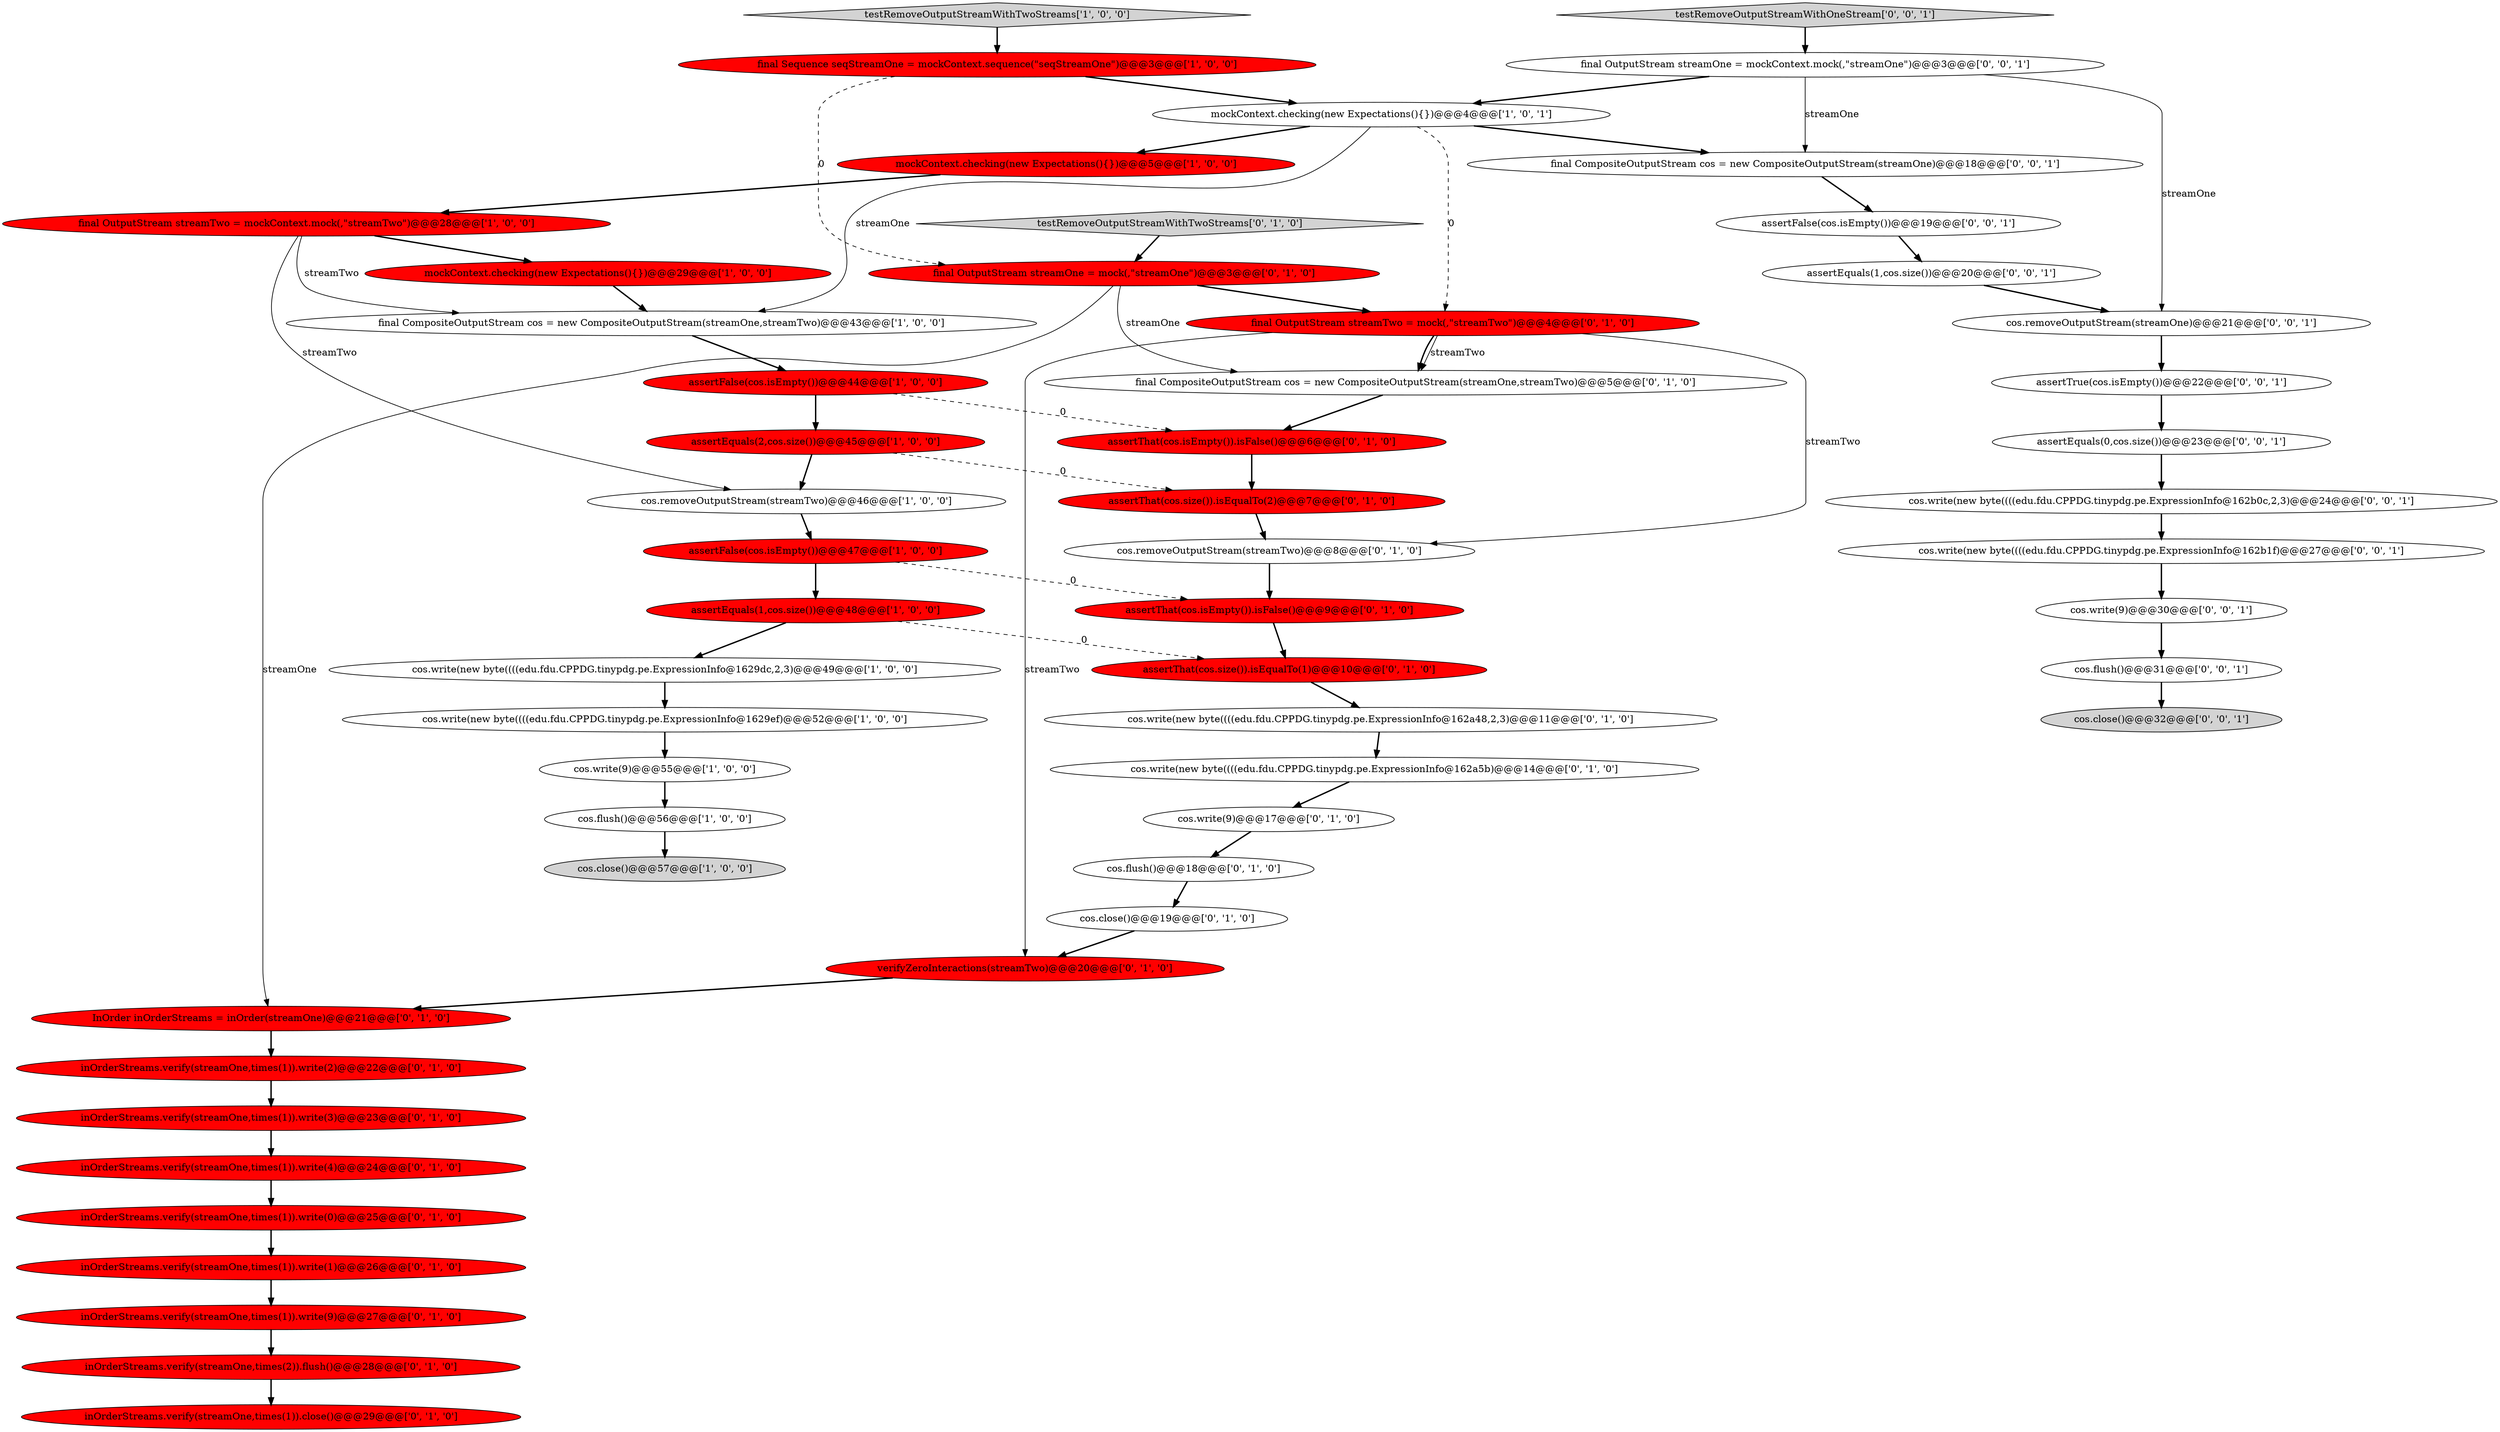 digraph {
9 [style = filled, label = "cos.write(new byte((((edu.fdu.CPPDG.tinypdg.pe.ExpressionInfo@1629ef)@@@52@@@['1', '0', '0']", fillcolor = white, shape = ellipse image = "AAA0AAABBB1BBB"];
15 [style = filled, label = "testRemoveOutputStreamWithTwoStreams['1', '0', '0']", fillcolor = lightgray, shape = diamond image = "AAA0AAABBB1BBB"];
27 [style = filled, label = "inOrderStreams.verify(streamOne,times(1)).write(3)@@@23@@@['0', '1', '0']", fillcolor = red, shape = ellipse image = "AAA1AAABBB2BBB"];
50 [style = filled, label = "cos.write(9)@@@30@@@['0', '0', '1']", fillcolor = white, shape = ellipse image = "AAA0AAABBB3BBB"];
39 [style = filled, label = "assertThat(cos.isEmpty()).isFalse()@@@9@@@['0', '1', '0']", fillcolor = red, shape = ellipse image = "AAA1AAABBB2BBB"];
20 [style = filled, label = "cos.write(new byte((((edu.fdu.CPPDG.tinypdg.pe.ExpressionInfo@162a48,2,3)@@@11@@@['0', '1', '0']", fillcolor = white, shape = ellipse image = "AAA0AAABBB2BBB"];
16 [style = filled, label = "mockContext.checking(new Expectations(){})@@@4@@@['1', '0', '1']", fillcolor = white, shape = ellipse image = "AAA0AAABBB1BBB"];
46 [style = filled, label = "assertEquals(0,cos.size())@@@23@@@['0', '0', '1']", fillcolor = white, shape = ellipse image = "AAA0AAABBB3BBB"];
40 [style = filled, label = "cos.write(9)@@@17@@@['0', '1', '0']", fillcolor = white, shape = ellipse image = "AAA0AAABBB2BBB"];
28 [style = filled, label = "inOrderStreams.verify(streamOne,times(1)).write(1)@@@26@@@['0', '1', '0']", fillcolor = red, shape = ellipse image = "AAA1AAABBB2BBB"];
19 [style = filled, label = "final OutputStream streamTwo = mock(,\"streamTwo\")@@@4@@@['0', '1', '0']", fillcolor = red, shape = ellipse image = "AAA1AAABBB2BBB"];
38 [style = filled, label = "inOrderStreams.verify(streamOne,times(1)).write(2)@@@22@@@['0', '1', '0']", fillcolor = red, shape = ellipse image = "AAA1AAABBB2BBB"];
44 [style = filled, label = "assertFalse(cos.isEmpty())@@@19@@@['0', '0', '1']", fillcolor = white, shape = ellipse image = "AAA0AAABBB3BBB"];
35 [style = filled, label = "final OutputStream streamOne = mock(,\"streamOne\")@@@3@@@['0', '1', '0']", fillcolor = red, shape = ellipse image = "AAA1AAABBB2BBB"];
31 [style = filled, label = "final CompositeOutputStream cos = new CompositeOutputStream(streamOne,streamTwo)@@@5@@@['0', '1', '0']", fillcolor = white, shape = ellipse image = "AAA0AAABBB2BBB"];
3 [style = filled, label = "mockContext.checking(new Expectations(){})@@@29@@@['1', '0', '0']", fillcolor = red, shape = ellipse image = "AAA1AAABBB1BBB"];
17 [style = filled, label = "verifyZeroInteractions(streamTwo)@@@20@@@['0', '1', '0']", fillcolor = red, shape = ellipse image = "AAA1AAABBB2BBB"];
45 [style = filled, label = "testRemoveOutputStreamWithOneStream['0', '0', '1']", fillcolor = lightgray, shape = diamond image = "AAA0AAABBB3BBB"];
24 [style = filled, label = "inOrderStreams.verify(streamOne,times(2)).flush()@@@28@@@['0', '1', '0']", fillcolor = red, shape = ellipse image = "AAA1AAABBB2BBB"];
1 [style = filled, label = "assertFalse(cos.isEmpty())@@@44@@@['1', '0', '0']", fillcolor = red, shape = ellipse image = "AAA1AAABBB1BBB"];
32 [style = filled, label = "cos.flush()@@@18@@@['0', '1', '0']", fillcolor = white, shape = ellipse image = "AAA0AAABBB2BBB"];
26 [style = filled, label = "assertThat(cos.size()).isEqualTo(1)@@@10@@@['0', '1', '0']", fillcolor = red, shape = ellipse image = "AAA1AAABBB2BBB"];
4 [style = filled, label = "cos.write(new byte((((edu.fdu.CPPDG.tinypdg.pe.ExpressionInfo@1629dc,2,3)@@@49@@@['1', '0', '0']", fillcolor = white, shape = ellipse image = "AAA0AAABBB1BBB"];
11 [style = filled, label = "cos.write(9)@@@55@@@['1', '0', '0']", fillcolor = white, shape = ellipse image = "AAA0AAABBB1BBB"];
18 [style = filled, label = "InOrder inOrderStreams = inOrder(streamOne)@@@21@@@['0', '1', '0']", fillcolor = red, shape = ellipse image = "AAA1AAABBB2BBB"];
51 [style = filled, label = "cos.close()@@@32@@@['0', '0', '1']", fillcolor = lightgray, shape = ellipse image = "AAA0AAABBB3BBB"];
33 [style = filled, label = "inOrderStreams.verify(streamOne,times(1)).write(9)@@@27@@@['0', '1', '0']", fillcolor = red, shape = ellipse image = "AAA1AAABBB2BBB"];
37 [style = filled, label = "cos.write(new byte((((edu.fdu.CPPDG.tinypdg.pe.ExpressionInfo@162a5b)@@@14@@@['0', '1', '0']", fillcolor = white, shape = ellipse image = "AAA0AAABBB2BBB"];
34 [style = filled, label = "cos.close()@@@19@@@['0', '1', '0']", fillcolor = white, shape = ellipse image = "AAA0AAABBB2BBB"];
49 [style = filled, label = "cos.write(new byte((((edu.fdu.CPPDG.tinypdg.pe.ExpressionInfo@162b0c,2,3)@@@24@@@['0', '0', '1']", fillcolor = white, shape = ellipse image = "AAA0AAABBB3BBB"];
52 [style = filled, label = "assertTrue(cos.isEmpty())@@@22@@@['0', '0', '1']", fillcolor = white, shape = ellipse image = "AAA0AAABBB3BBB"];
8 [style = filled, label = "cos.flush()@@@56@@@['1', '0', '0']", fillcolor = white, shape = ellipse image = "AAA0AAABBB1BBB"];
7 [style = filled, label = "assertEquals(1,cos.size())@@@48@@@['1', '0', '0']", fillcolor = red, shape = ellipse image = "AAA1AAABBB1BBB"];
29 [style = filled, label = "assertThat(cos.isEmpty()).isFalse()@@@6@@@['0', '1', '0']", fillcolor = red, shape = ellipse image = "AAA1AAABBB2BBB"];
0 [style = filled, label = "final Sequence seqStreamOne = mockContext.sequence(\"seqStreamOne\")@@@3@@@['1', '0', '0']", fillcolor = red, shape = ellipse image = "AAA1AAABBB1BBB"];
25 [style = filled, label = "assertThat(cos.size()).isEqualTo(2)@@@7@@@['0', '1', '0']", fillcolor = red, shape = ellipse image = "AAA1AAABBB2BBB"];
23 [style = filled, label = "inOrderStreams.verify(streamOne,times(1)).write(4)@@@24@@@['0', '1', '0']", fillcolor = red, shape = ellipse image = "AAA1AAABBB2BBB"];
13 [style = filled, label = "final OutputStream streamTwo = mockContext.mock(,\"streamTwo\")@@@28@@@['1', '0', '0']", fillcolor = red, shape = ellipse image = "AAA1AAABBB1BBB"];
14 [style = filled, label = "cos.close()@@@57@@@['1', '0', '0']", fillcolor = lightgray, shape = ellipse image = "AAA0AAABBB1BBB"];
22 [style = filled, label = "cos.removeOutputStream(streamTwo)@@@8@@@['0', '1', '0']", fillcolor = white, shape = ellipse image = "AAA0AAABBB2BBB"];
36 [style = filled, label = "inOrderStreams.verify(streamOne,times(1)).write(0)@@@25@@@['0', '1', '0']", fillcolor = red, shape = ellipse image = "AAA1AAABBB2BBB"];
48 [style = filled, label = "cos.write(new byte((((edu.fdu.CPPDG.tinypdg.pe.ExpressionInfo@162b1f)@@@27@@@['0', '0', '1']", fillcolor = white, shape = ellipse image = "AAA0AAABBB3BBB"];
30 [style = filled, label = "testRemoveOutputStreamWithTwoStreams['0', '1', '0']", fillcolor = lightgray, shape = diamond image = "AAA0AAABBB2BBB"];
5 [style = filled, label = "final CompositeOutputStream cos = new CompositeOutputStream(streamOne,streamTwo)@@@43@@@['1', '0', '0']", fillcolor = white, shape = ellipse image = "AAA0AAABBB1BBB"];
43 [style = filled, label = "cos.removeOutputStream(streamOne)@@@21@@@['0', '0', '1']", fillcolor = white, shape = ellipse image = "AAA0AAABBB3BBB"];
6 [style = filled, label = "mockContext.checking(new Expectations(){})@@@5@@@['1', '0', '0']", fillcolor = red, shape = ellipse image = "AAA1AAABBB1BBB"];
42 [style = filled, label = "assertEquals(1,cos.size())@@@20@@@['0', '0', '1']", fillcolor = white, shape = ellipse image = "AAA0AAABBB3BBB"];
41 [style = filled, label = "cos.flush()@@@31@@@['0', '0', '1']", fillcolor = white, shape = ellipse image = "AAA0AAABBB3BBB"];
2 [style = filled, label = "assertFalse(cos.isEmpty())@@@47@@@['1', '0', '0']", fillcolor = red, shape = ellipse image = "AAA1AAABBB1BBB"];
53 [style = filled, label = "final OutputStream streamOne = mockContext.mock(,\"streamOne\")@@@3@@@['0', '0', '1']", fillcolor = white, shape = ellipse image = "AAA0AAABBB3BBB"];
47 [style = filled, label = "final CompositeOutputStream cos = new CompositeOutputStream(streamOne)@@@18@@@['0', '0', '1']", fillcolor = white, shape = ellipse image = "AAA0AAABBB3BBB"];
21 [style = filled, label = "inOrderStreams.verify(streamOne,times(1)).close()@@@29@@@['0', '1', '0']", fillcolor = red, shape = ellipse image = "AAA1AAABBB2BBB"];
12 [style = filled, label = "cos.removeOutputStream(streamTwo)@@@46@@@['1', '0', '0']", fillcolor = white, shape = ellipse image = "AAA0AAABBB1BBB"];
10 [style = filled, label = "assertEquals(2,cos.size())@@@45@@@['1', '0', '0']", fillcolor = red, shape = ellipse image = "AAA1AAABBB1BBB"];
18->38 [style = bold, label=""];
4->9 [style = bold, label=""];
19->31 [style = solid, label="streamTwo"];
0->16 [style = bold, label=""];
44->42 [style = bold, label=""];
42->43 [style = bold, label=""];
52->46 [style = bold, label=""];
9->11 [style = bold, label=""];
25->22 [style = bold, label=""];
16->19 [style = dashed, label="0"];
19->31 [style = bold, label=""];
16->47 [style = bold, label=""];
16->6 [style = bold, label=""];
46->49 [style = bold, label=""];
35->19 [style = bold, label=""];
1->29 [style = dashed, label="0"];
36->28 [style = bold, label=""];
8->14 [style = bold, label=""];
29->25 [style = bold, label=""];
31->29 [style = bold, label=""];
38->27 [style = bold, label=""];
49->48 [style = bold, label=""];
48->50 [style = bold, label=""];
32->34 [style = bold, label=""];
7->4 [style = bold, label=""];
43->52 [style = bold, label=""];
45->53 [style = bold, label=""];
13->5 [style = solid, label="streamTwo"];
19->17 [style = solid, label="streamTwo"];
39->26 [style = bold, label=""];
13->12 [style = solid, label="streamTwo"];
35->18 [style = solid, label="streamOne"];
5->1 [style = bold, label=""];
53->47 [style = solid, label="streamOne"];
12->2 [style = bold, label=""];
3->5 [style = bold, label=""];
30->35 [style = bold, label=""];
28->33 [style = bold, label=""];
13->3 [style = bold, label=""];
24->21 [style = bold, label=""];
10->12 [style = bold, label=""];
41->51 [style = bold, label=""];
33->24 [style = bold, label=""];
15->0 [style = bold, label=""];
6->13 [style = bold, label=""];
34->17 [style = bold, label=""];
17->18 [style = bold, label=""];
35->31 [style = solid, label="streamOne"];
2->39 [style = dashed, label="0"];
20->37 [style = bold, label=""];
40->32 [style = bold, label=""];
16->5 [style = solid, label="streamOne"];
53->16 [style = bold, label=""];
22->39 [style = bold, label=""];
11->8 [style = bold, label=""];
47->44 [style = bold, label=""];
27->23 [style = bold, label=""];
23->36 [style = bold, label=""];
2->7 [style = bold, label=""];
0->35 [style = dashed, label="0"];
7->26 [style = dashed, label="0"];
1->10 [style = bold, label=""];
50->41 [style = bold, label=""];
53->43 [style = solid, label="streamOne"];
10->25 [style = dashed, label="0"];
37->40 [style = bold, label=""];
26->20 [style = bold, label=""];
19->22 [style = solid, label="streamTwo"];
}
